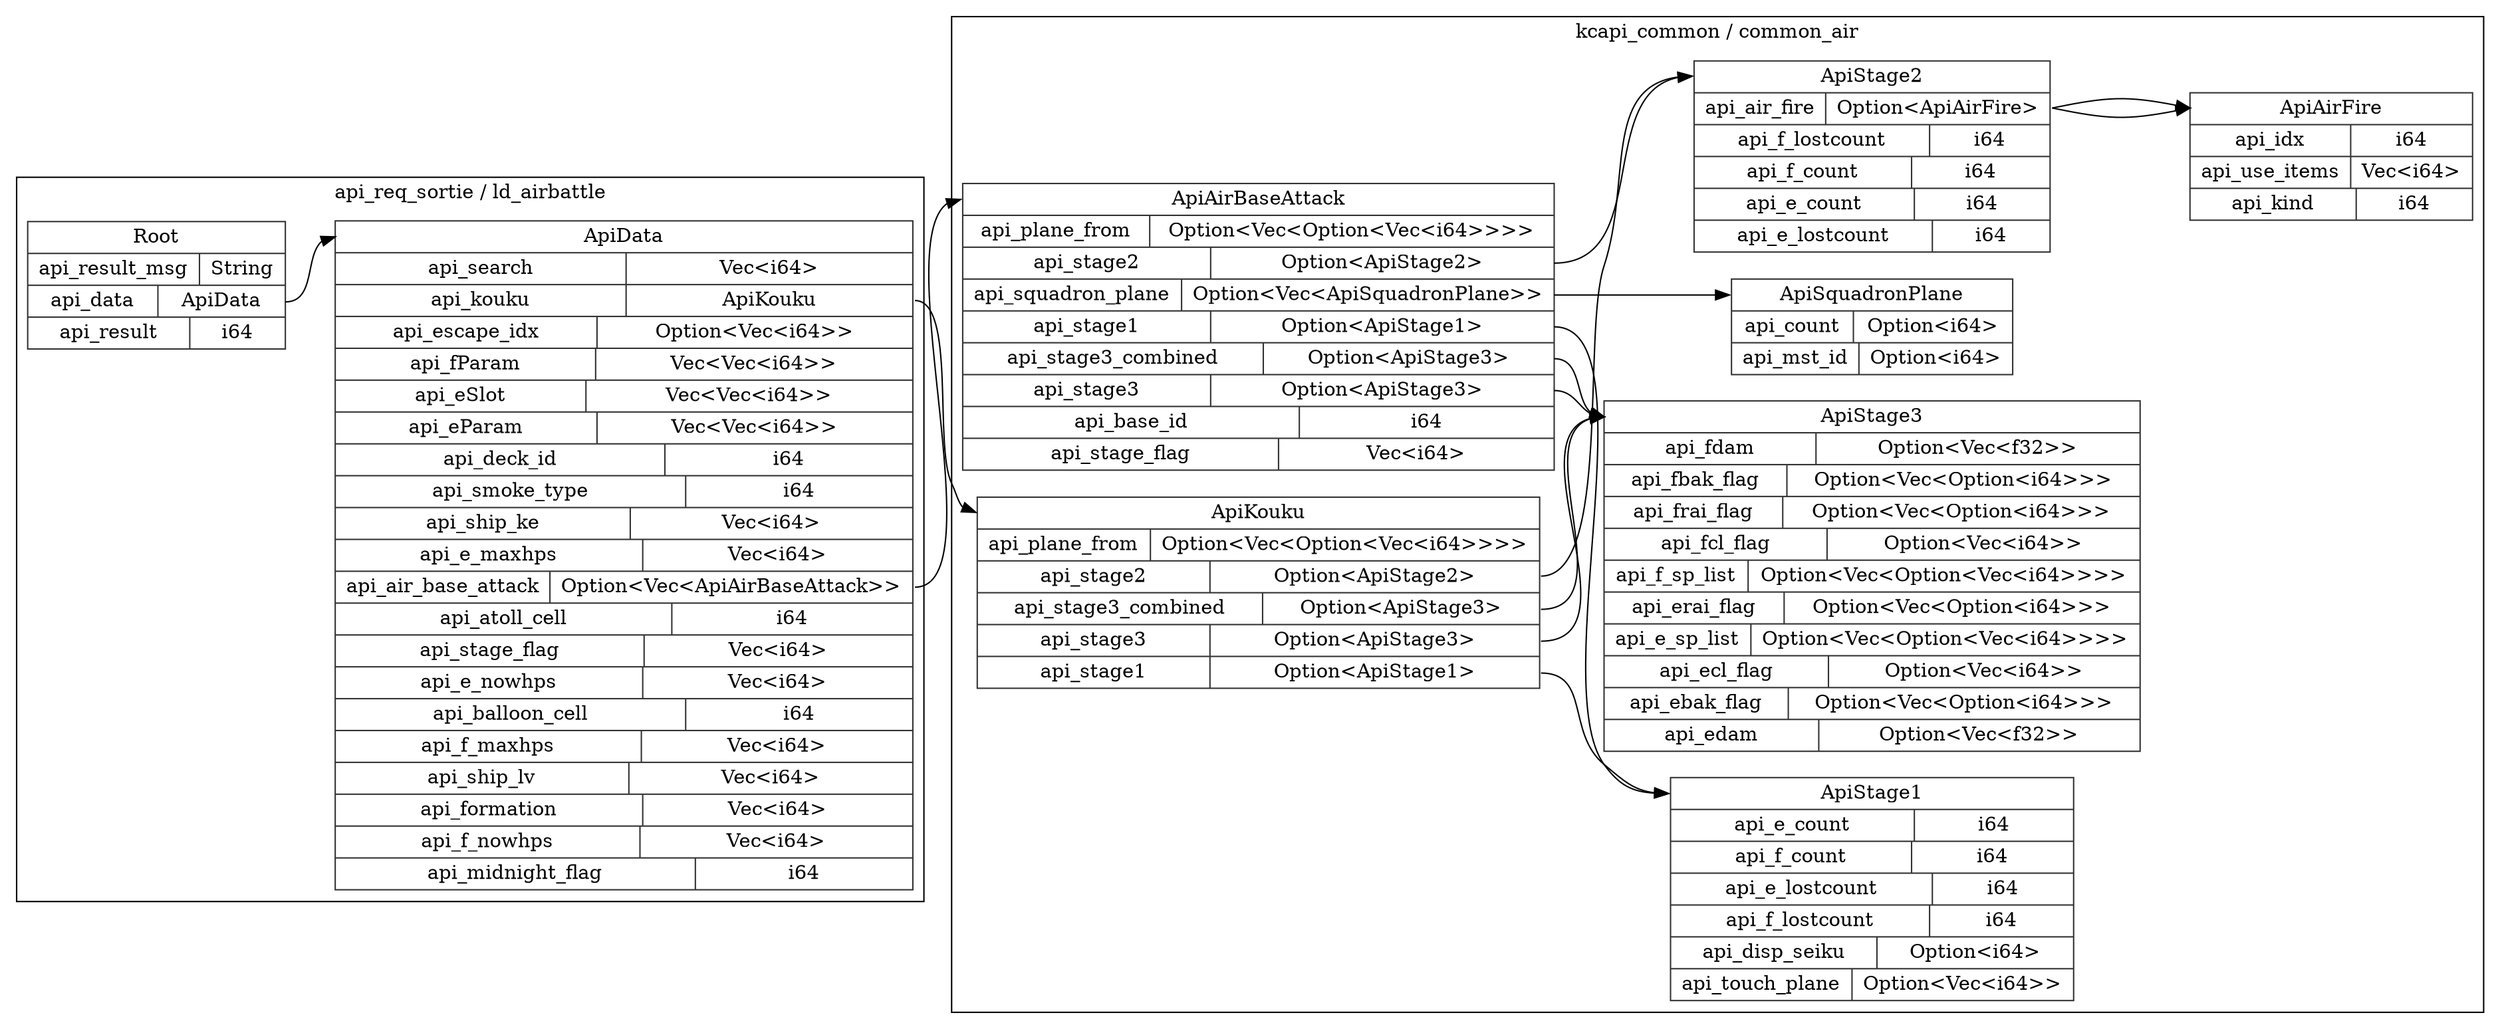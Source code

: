 digraph {
  rankdir=LR;
  subgraph cluster_0 {
    label="api_req_sortie / ld_airbattle";
    node [style="filled", color=white, style="solid", color=gray20];
    api_req_sortie__ld_airbattle__ApiData [label="<ApiData> ApiData  | { api_search | <api_search> Vec\<i64\> } | { api_kouku | <api_kouku> ApiKouku } | { api_escape_idx | <api_escape_idx> Option\<Vec\<i64\>\> } | { api_fParam | <api_fParam> Vec\<Vec\<i64\>\> } | { api_eSlot | <api_eSlot> Vec\<Vec\<i64\>\> } | { api_eParam | <api_eParam> Vec\<Vec\<i64\>\> } | { api_deck_id | <api_deck_id> i64 } | { api_smoke_type | <api_smoke_type> i64 } | { api_ship_ke | <api_ship_ke> Vec\<i64\> } | { api_e_maxhps | <api_e_maxhps> Vec\<i64\> } | { api_air_base_attack | <api_air_base_attack> Option\<Vec\<ApiAirBaseAttack\>\> } | { api_atoll_cell | <api_atoll_cell> i64 } | { api_stage_flag | <api_stage_flag> Vec\<i64\> } | { api_e_nowhps | <api_e_nowhps> Vec\<i64\> } | { api_balloon_cell | <api_balloon_cell> i64 } | { api_f_maxhps | <api_f_maxhps> Vec\<i64\> } | { api_ship_lv | <api_ship_lv> Vec\<i64\> } | { api_formation | <api_formation> Vec\<i64\> } | { api_f_nowhps | <api_f_nowhps> Vec\<i64\> } | { api_midnight_flag | <api_midnight_flag> i64 }", shape=record];
    api_req_sortie__ld_airbattle__Root [label="<Root> Root  | { api_result_msg | <api_result_msg> String } | { api_data | <api_data> ApiData } | { api_result | <api_result> i64 }", shape=record];
    api_req_sortie__ld_airbattle__Root:api_data:e -> api_req_sortie__ld_airbattle__ApiData:ApiData:w;
  }
  subgraph cluster_1 {
    label="kcapi_common / common_air";
    node [style="filled", color=white, style="solid", color=gray20];
    kcapi_common__common_air__ApiKouku [label="<ApiKouku> ApiKouku  | { api_plane_from | <api_plane_from> Option\<Vec\<Option\<Vec\<i64\>\>\>\> } | { api_stage2 | <api_stage2> Option\<ApiStage2\> } | { api_stage3_combined | <api_stage3_combined> Option\<ApiStage3\> } | { api_stage3 | <api_stage3> Option\<ApiStage3\> } | { api_stage1 | <api_stage1> Option\<ApiStage1\> }", shape=record];
    kcapi_common__common_air__ApiStage2;
    kcapi_common__common_air__ApiKouku:api_stage2:e -> kcapi_common__common_air__ApiStage2:ApiStage2:w;
    kcapi_common__common_air__ApiStage3;
    kcapi_common__common_air__ApiKouku:api_stage3_combined:e -> kcapi_common__common_air__ApiStage3:ApiStage3:w;
    kcapi_common__common_air__ApiStage3;
    kcapi_common__common_air__ApiKouku:api_stage3:e -> kcapi_common__common_air__ApiStage3:ApiStage3:w;
    kcapi_common__common_air__ApiStage1;
    kcapi_common__common_air__ApiKouku:api_stage1:e -> kcapi_common__common_air__ApiStage1:ApiStage1:w;
    kcapi_common__common_air__ApiAirBaseAttack [label="<ApiAirBaseAttack> ApiAirBaseAttack  | { api_plane_from | <api_plane_from> Option\<Vec\<Option\<Vec\<i64\>\>\>\> } | { api_stage2 | <api_stage2> Option\<ApiStage2\> } | { api_squadron_plane | <api_squadron_plane> Option\<Vec\<ApiSquadronPlane\>\> } | { api_stage1 | <api_stage1> Option\<ApiStage1\> } | { api_stage3_combined | <api_stage3_combined> Option\<ApiStage3\> } | { api_stage3 | <api_stage3> Option\<ApiStage3\> } | { api_base_id | <api_base_id> i64 } | { api_stage_flag | <api_stage_flag> Vec\<i64\> }", shape=record];
    kcapi_common__common_air__ApiStage2;
    kcapi_common__common_air__ApiAirBaseAttack:api_stage2:e -> kcapi_common__common_air__ApiStage2:ApiStage2:w;
    kcapi_common__common_air__ApiSquadronPlane;
    kcapi_common__common_air__ApiAirBaseAttack:api_squadron_plane:e -> kcapi_common__common_air__ApiSquadronPlane:ApiSquadronPlane:w;
    kcapi_common__common_air__ApiStage1;
    kcapi_common__common_air__ApiAirBaseAttack:api_stage1:e -> kcapi_common__common_air__ApiStage1:ApiStage1:w;
    kcapi_common__common_air__ApiStage3;
    kcapi_common__common_air__ApiAirBaseAttack:api_stage3_combined:e -> kcapi_common__common_air__ApiStage3:ApiStage3:w;
    kcapi_common__common_air__ApiStage3;
    kcapi_common__common_air__ApiAirBaseAttack:api_stage3:e -> kcapi_common__common_air__ApiStage3:ApiStage3:w;
    kcapi_common__common_air__ApiStage2 [label="<ApiStage2> ApiStage2  | { api_air_fire | <api_air_fire> Option\<ApiAirFire\> } | { api_f_lostcount | <api_f_lostcount> i64 } | { api_f_count | <api_f_count> i64 } | { api_e_count | <api_e_count> i64 } | { api_e_lostcount | <api_e_lostcount> i64 }", shape=record];
    kcapi_common__common_air__ApiAirFire;
    kcapi_common__common_air__ApiStage2:api_air_fire:e -> kcapi_common__common_air__ApiAirFire:ApiAirFire:w;
    kcapi_common__common_air__ApiStage3 [label="<ApiStage3> ApiStage3  | { api_fdam | <api_fdam> Option\<Vec\<f32\>\> } | { api_fbak_flag | <api_fbak_flag> Option\<Vec\<Option\<i64\>\>\> } | { api_frai_flag | <api_frai_flag> Option\<Vec\<Option\<i64\>\>\> } | { api_fcl_flag | <api_fcl_flag> Option\<Vec\<i64\>\> } | { api_f_sp_list | <api_f_sp_list> Option\<Vec\<Option\<Vec\<i64\>\>\>\> } | { api_erai_flag | <api_erai_flag> Option\<Vec\<Option\<i64\>\>\> } | { api_e_sp_list | <api_e_sp_list> Option\<Vec\<Option\<Vec\<i64\>\>\>\> } | { api_ecl_flag | <api_ecl_flag> Option\<Vec\<i64\>\> } | { api_ebak_flag | <api_ebak_flag> Option\<Vec\<Option\<i64\>\>\> } | { api_edam | <api_edam> Option\<Vec\<f32\>\> }", shape=record];
    kcapi_common__common_air__ApiStage3 [label="<ApiStage3> ApiStage3  | { api_fdam | <api_fdam> Option\<Vec\<f32\>\> } | { api_fbak_flag | <api_fbak_flag> Option\<Vec\<Option\<i64\>\>\> } | { api_frai_flag | <api_frai_flag> Option\<Vec\<Option\<i64\>\>\> } | { api_fcl_flag | <api_fcl_flag> Option\<Vec\<i64\>\> } | { api_f_sp_list | <api_f_sp_list> Option\<Vec\<Option\<Vec\<i64\>\>\>\> } | { api_erai_flag | <api_erai_flag> Option\<Vec\<Option\<i64\>\>\> } | { api_e_sp_list | <api_e_sp_list> Option\<Vec\<Option\<Vec\<i64\>\>\>\> } | { api_ecl_flag | <api_ecl_flag> Option\<Vec\<i64\>\> } | { api_ebak_flag | <api_ebak_flag> Option\<Vec\<Option\<i64\>\>\> } | { api_edam | <api_edam> Option\<Vec\<f32\>\> }", shape=record];
    kcapi_common__common_air__ApiStage1 [label="<ApiStage1> ApiStage1  | { api_e_count | <api_e_count> i64 } | { api_f_count | <api_f_count> i64 } | { api_e_lostcount | <api_e_lostcount> i64 } | { api_f_lostcount | <api_f_lostcount> i64 } | { api_disp_seiku | <api_disp_seiku> Option\<i64\> } | { api_touch_plane | <api_touch_plane> Option\<Vec\<i64\>\> }", shape=record];
    kcapi_common__common_air__ApiStage2 [label="<ApiStage2> ApiStage2  | { api_air_fire | <api_air_fire> Option\<ApiAirFire\> } | { api_f_lostcount | <api_f_lostcount> i64 } | { api_f_count | <api_f_count> i64 } | { api_e_count | <api_e_count> i64 } | { api_e_lostcount | <api_e_lostcount> i64 }", shape=record];
    kcapi_common__common_air__ApiAirFire;
    kcapi_common__common_air__ApiStage2:api_air_fire:e -> kcapi_common__common_air__ApiAirFire:ApiAirFire:w;
    kcapi_common__common_air__ApiSquadronPlane [label="<ApiSquadronPlane> ApiSquadronPlane  | { api_count | <api_count> Option\<i64\> } | { api_mst_id | <api_mst_id> Option\<i64\> }", shape=record];
    kcapi_common__common_air__ApiStage1 [label="<ApiStage1> ApiStage1  | { api_e_count | <api_e_count> i64 } | { api_f_count | <api_f_count> i64 } | { api_e_lostcount | <api_e_lostcount> i64 } | { api_f_lostcount | <api_f_lostcount> i64 } | { api_disp_seiku | <api_disp_seiku> Option\<i64\> } | { api_touch_plane | <api_touch_plane> Option\<Vec\<i64\>\> }", shape=record];
    kcapi_common__common_air__ApiStage3 [label="<ApiStage3> ApiStage3  | { api_fdam | <api_fdam> Option\<Vec\<f32\>\> } | { api_fbak_flag | <api_fbak_flag> Option\<Vec\<Option\<i64\>\>\> } | { api_frai_flag | <api_frai_flag> Option\<Vec\<Option\<i64\>\>\> } | { api_fcl_flag | <api_fcl_flag> Option\<Vec\<i64\>\> } | { api_f_sp_list | <api_f_sp_list> Option\<Vec\<Option\<Vec\<i64\>\>\>\> } | { api_erai_flag | <api_erai_flag> Option\<Vec\<Option\<i64\>\>\> } | { api_e_sp_list | <api_e_sp_list> Option\<Vec\<Option\<Vec\<i64\>\>\>\> } | { api_ecl_flag | <api_ecl_flag> Option\<Vec\<i64\>\> } | { api_ebak_flag | <api_ebak_flag> Option\<Vec\<Option\<i64\>\>\> } | { api_edam | <api_edam> Option\<Vec\<f32\>\> }", shape=record];
    kcapi_common__common_air__ApiStage3 [label="<ApiStage3> ApiStage3  | { api_fdam | <api_fdam> Option\<Vec\<f32\>\> } | { api_fbak_flag | <api_fbak_flag> Option\<Vec\<Option\<i64\>\>\> } | { api_frai_flag | <api_frai_flag> Option\<Vec\<Option\<i64\>\>\> } | { api_fcl_flag | <api_fcl_flag> Option\<Vec\<i64\>\> } | { api_f_sp_list | <api_f_sp_list> Option\<Vec\<Option\<Vec\<i64\>\>\>\> } | { api_erai_flag | <api_erai_flag> Option\<Vec\<Option\<i64\>\>\> } | { api_e_sp_list | <api_e_sp_list> Option\<Vec\<Option\<Vec\<i64\>\>\>\> } | { api_ecl_flag | <api_ecl_flag> Option\<Vec\<i64\>\> } | { api_ebak_flag | <api_ebak_flag> Option\<Vec\<Option\<i64\>\>\> } | { api_edam | <api_edam> Option\<Vec\<f32\>\> }", shape=record];
    kcapi_common__common_air__ApiAirFire [label="<ApiAirFire> ApiAirFire  | { api_idx | <api_idx> i64 } | { api_use_items | <api_use_items> Vec\<i64\> } | { api_kind | <api_kind> i64 }", shape=record];
    kcapi_common__common_air__ApiAirFire [label="<ApiAirFire> ApiAirFire  | { api_idx | <api_idx> i64 } | { api_use_items | <api_use_items> Vec\<i64\> } | { api_kind | <api_kind> i64 }", shape=record];
  }
  api_req_sortie__ld_airbattle__ApiData:api_kouku:e -> kcapi_common__common_air__ApiKouku:ApiKouku:w;
  api_req_sortie__ld_airbattle__ApiData:api_air_base_attack:e -> kcapi_common__common_air__ApiAirBaseAttack:ApiAirBaseAttack:w;
}
